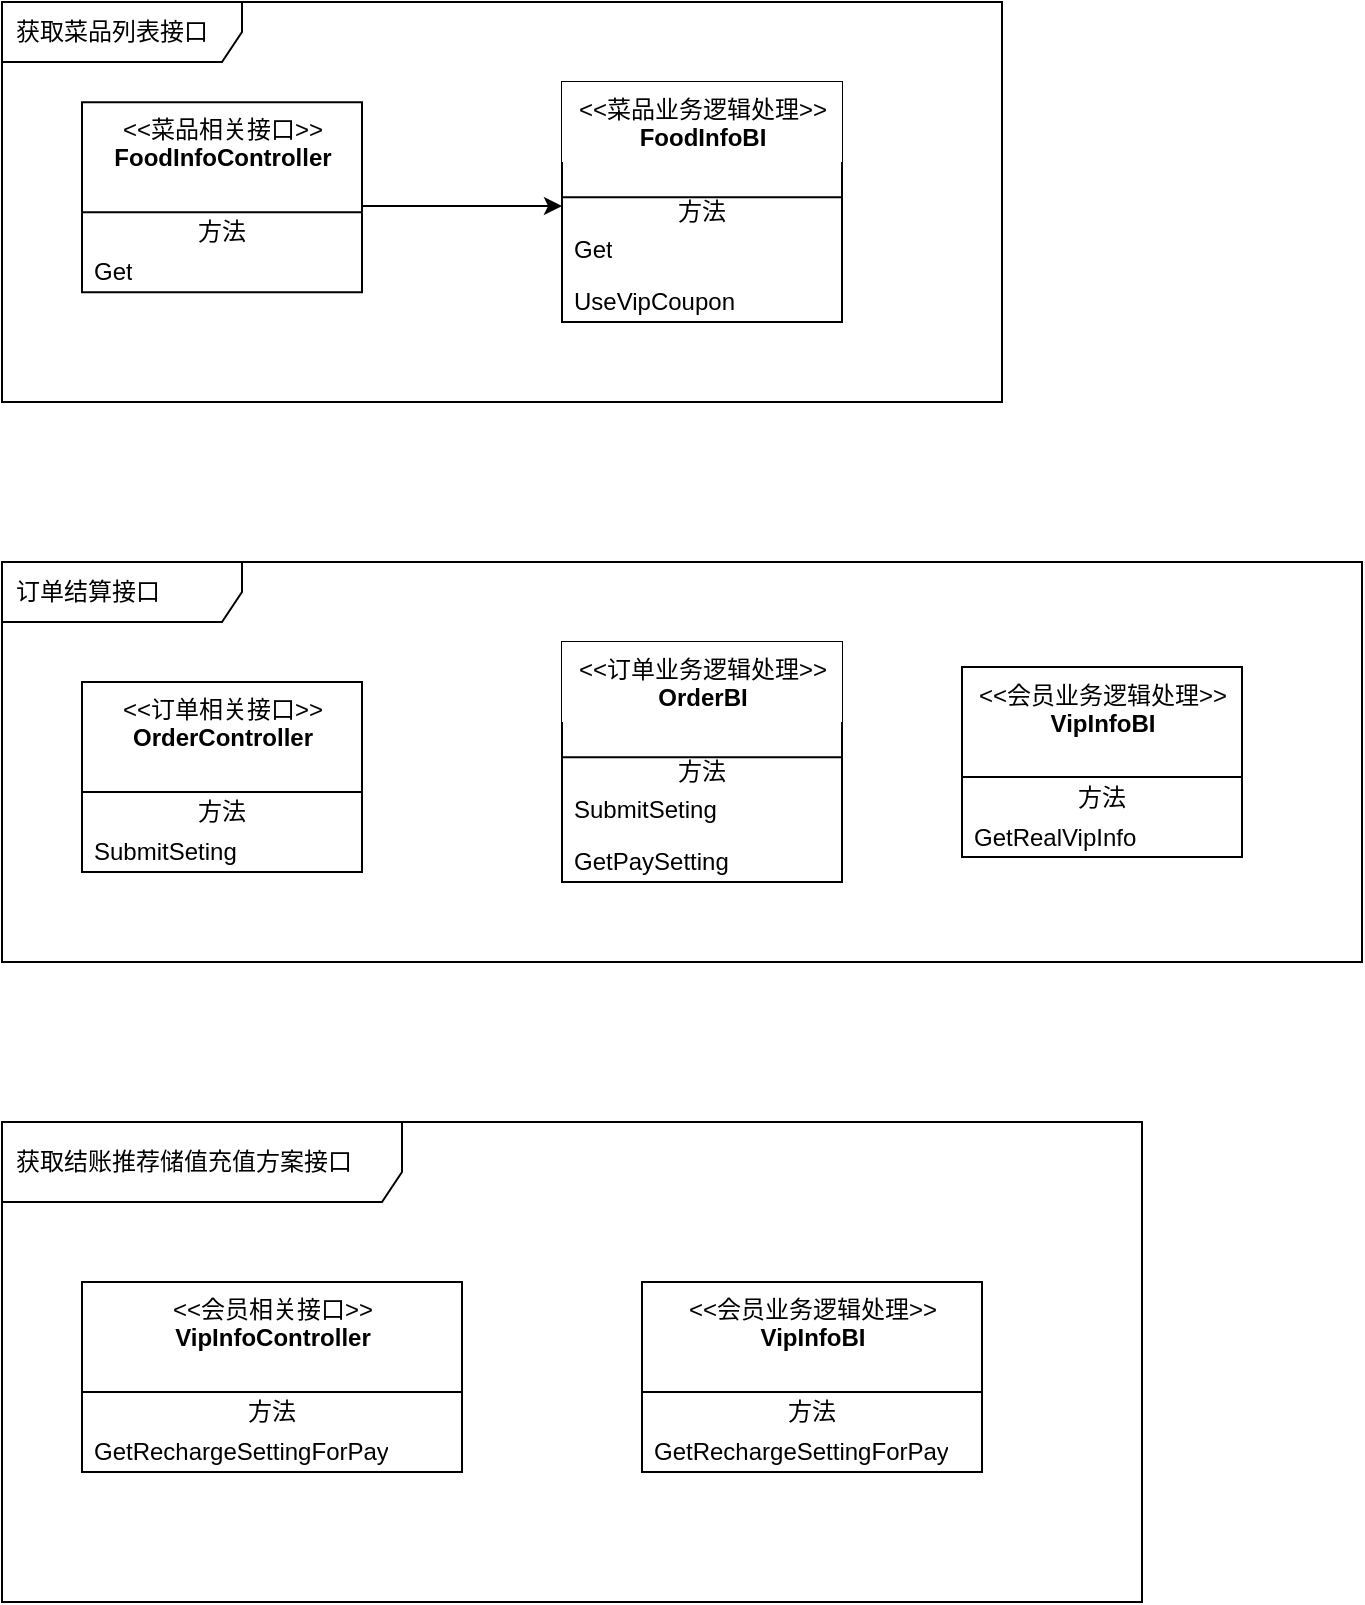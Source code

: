 <mxfile version="14.8.6" type="github">
  <diagram id="C5RBs43oDa-KdzZeNtuy" name="Page-1">
    <mxGraphModel dx="1422" dy="794" grid="1" gridSize="10" guides="1" tooltips="1" connect="1" arrows="1" fold="1" page="1" pageScale="1" pageWidth="827" pageHeight="1169" math="0" shadow="0">
      <root>
        <mxCell id="WIyWlLk6GJQsqaUBKTNV-0" />
        <mxCell id="WIyWlLk6GJQsqaUBKTNV-1" parent="WIyWlLk6GJQsqaUBKTNV-0" />
        <mxCell id="lAEpqJi91AwWo8hl3ahP-0" value="获取菜品列表接口" style="shape=umlFrame;whiteSpace=wrap;html=1;width=120;height=30;boundedLbl=1;verticalAlign=middle;align=left;spacingLeft=5;" vertex="1" parent="WIyWlLk6GJQsqaUBKTNV-1">
          <mxGeometry x="40" y="40" width="500" height="200" as="geometry" />
        </mxCell>
        <mxCell id="lAEpqJi91AwWo8hl3ahP-22" value="" style="edgeStyle=orthogonalEdgeStyle;rounded=0;orthogonalLoop=1;jettySize=auto;html=1;" edge="1" parent="WIyWlLk6GJQsqaUBKTNV-1" source="lAEpqJi91AwWo8hl3ahP-1" target="lAEpqJi91AwWo8hl3ahP-18">
          <mxGeometry relative="1" as="geometry">
            <Array as="points">
              <mxPoint x="270" y="142" />
              <mxPoint x="270" y="142" />
            </Array>
          </mxGeometry>
        </mxCell>
        <mxCell id="lAEpqJi91AwWo8hl3ahP-1" value="&amp;lt;&amp;lt;菜品相关接口&amp;gt;&amp;gt;&lt;br&gt;&lt;b&gt;FoodInfoController&lt;/b&gt;" style="swimlane;fontStyle=0;align=center;verticalAlign=top;childLayout=stackLayout;horizontal=1;startSize=55;horizontalStack=0;resizeParent=1;resizeParentMax=0;resizeLast=0;collapsible=0;marginBottom=0;html=1;" vertex="1" parent="WIyWlLk6GJQsqaUBKTNV-1">
          <mxGeometry x="80" y="90.1" width="140" height="95" as="geometry" />
        </mxCell>
        <mxCell id="lAEpqJi91AwWo8hl3ahP-7" value="方法" style="text;html=1;strokeColor=none;fillColor=none;align=center;verticalAlign=middle;spacingLeft=4;spacingRight=4;overflow=hidden;rotatable=0;points=[[0,0.5],[1,0.5]];portConstraint=eastwest;" vertex="1" parent="lAEpqJi91AwWo8hl3ahP-1">
          <mxGeometry y="55" width="140" height="20" as="geometry" />
        </mxCell>
        <mxCell id="lAEpqJi91AwWo8hl3ahP-8" value="Get" style="text;html=1;strokeColor=none;fillColor=none;align=left;verticalAlign=middle;spacingLeft=4;spacingRight=4;overflow=hidden;rotatable=0;points=[[0,0.5],[1,0.5]];portConstraint=eastwest;" vertex="1" parent="lAEpqJi91AwWo8hl3ahP-1">
          <mxGeometry y="75" width="140" height="20" as="geometry" />
        </mxCell>
        <mxCell id="lAEpqJi91AwWo8hl3ahP-20" value="" style="group;fillColor=#ffffff;strokeColor=#000000;" vertex="1" connectable="0" parent="WIyWlLk6GJQsqaUBKTNV-1">
          <mxGeometry x="320" y="80" width="140" height="120" as="geometry" />
        </mxCell>
        <mxCell id="lAEpqJi91AwWo8hl3ahP-16" value="" style="group;" vertex="1" connectable="0" parent="lAEpqJi91AwWo8hl3ahP-20">
          <mxGeometry y="9.6" width="140" height="110.4" as="geometry" />
        </mxCell>
        <mxCell id="lAEpqJi91AwWo8hl3ahP-11" value="Get" style="text;html=1;strokeColor=none;fillColor=none;align=left;verticalAlign=middle;spacingLeft=4;spacingRight=4;overflow=hidden;rotatable=0;points=[[0,0.5],[1,0.5]];portConstraint=eastwest;" vertex="1" parent="lAEpqJi91AwWo8hl3ahP-16">
          <mxGeometry y="64.8" width="140" height="19.2" as="geometry" />
        </mxCell>
        <mxCell id="lAEpqJi91AwWo8hl3ahP-15" value="UseVipCoupon" style="text;html=1;strokeColor=none;fillColor=none;align=left;verticalAlign=middle;spacingLeft=4;spacingRight=4;overflow=hidden;rotatable=0;points=[[0,0.5],[1,0.5]];portConstraint=eastwest;" vertex="1" parent="lAEpqJi91AwWo8hl3ahP-16">
          <mxGeometry y="91.2" width="140" height="19.2" as="geometry" />
        </mxCell>
        <mxCell id="lAEpqJi91AwWo8hl3ahP-10" value="方法" style="text;html=1;align=center;verticalAlign=middle;spacingLeft=4;spacingRight=4;overflow=hidden;rotatable=0;points=[[0,0.5],[1,0.5]];portConstraint=eastwest;" vertex="1" parent="lAEpqJi91AwWo8hl3ahP-16">
          <mxGeometry y="45.6" width="140" height="19.2" as="geometry" />
        </mxCell>
        <mxCell id="lAEpqJi91AwWo8hl3ahP-9" value="&amp;lt;&amp;lt;菜品业务逻辑处理&amp;gt;&amp;gt;&lt;br&gt;&lt;b&gt;FoodInfoBI&lt;/b&gt;" style="swimlane;fontStyle=0;align=center;verticalAlign=top;childLayout=stackLayout;horizontal=1;startSize=40;horizontalStack=0;resizeParent=1;resizeParentMax=0;resizeLast=0;collapsible=0;marginBottom=0;html=1;swimlaneLine=1;strokeColor=none;" vertex="1" parent="lAEpqJi91AwWo8hl3ahP-20">
          <mxGeometry width="140" height="48" as="geometry" />
        </mxCell>
        <mxCell id="lAEpqJi91AwWo8hl3ahP-18" value="" style="line;strokeWidth=1;html=1;fillColor=none;" vertex="1" parent="lAEpqJi91AwWo8hl3ahP-20">
          <mxGeometry y="52.8" width="140" height="9.6" as="geometry" />
        </mxCell>
        <mxCell id="lAEpqJi91AwWo8hl3ahP-25" value="订单结算接口" style="shape=umlFrame;whiteSpace=wrap;html=1;width=120;height=30;boundedLbl=1;verticalAlign=middle;align=left;spacingLeft=5;" vertex="1" parent="WIyWlLk6GJQsqaUBKTNV-1">
          <mxGeometry x="40" y="320" width="680" height="200" as="geometry" />
        </mxCell>
        <mxCell id="lAEpqJi91AwWo8hl3ahP-26" value="&lt;span&gt;获取结账推荐储值充值方案&lt;/span&gt;接口" style="shape=umlFrame;whiteSpace=wrap;html=1;width=200;height=40;boundedLbl=1;verticalAlign=middle;align=left;spacingLeft=5;" vertex="1" parent="WIyWlLk6GJQsqaUBKTNV-1">
          <mxGeometry x="40" y="600" width="570" height="240" as="geometry" />
        </mxCell>
        <mxCell id="lAEpqJi91AwWo8hl3ahP-27" value="&amp;lt;&amp;lt;订单相关接口&amp;gt;&amp;gt;&lt;br&gt;&lt;b&gt;OrderController&lt;/b&gt;" style="swimlane;fontStyle=0;align=center;verticalAlign=top;childLayout=stackLayout;horizontal=1;startSize=55;horizontalStack=0;resizeParent=1;resizeParentMax=0;resizeLast=0;collapsible=0;marginBottom=0;html=1;" vertex="1" parent="WIyWlLk6GJQsqaUBKTNV-1">
          <mxGeometry x="80" y="380" width="140" height="95" as="geometry" />
        </mxCell>
        <mxCell id="lAEpqJi91AwWo8hl3ahP-28" value="方法" style="text;html=1;strokeColor=none;fillColor=none;align=center;verticalAlign=middle;spacingLeft=4;spacingRight=4;overflow=hidden;rotatable=0;points=[[0,0.5],[1,0.5]];portConstraint=eastwest;" vertex="1" parent="lAEpqJi91AwWo8hl3ahP-27">
          <mxGeometry y="55" width="140" height="20" as="geometry" />
        </mxCell>
        <mxCell id="lAEpqJi91AwWo8hl3ahP-29" value="SubmitSeting" style="text;html=1;strokeColor=none;fillColor=none;align=left;verticalAlign=middle;spacingLeft=4;spacingRight=4;overflow=hidden;rotatable=0;points=[[0,0.5],[1,0.5]];portConstraint=eastwest;" vertex="1" parent="lAEpqJi91AwWo8hl3ahP-27">
          <mxGeometry y="75" width="140" height="20" as="geometry" />
        </mxCell>
        <mxCell id="lAEpqJi91AwWo8hl3ahP-30" value="" style="group;fillColor=#ffffff;strokeColor=#000000;" vertex="1" connectable="0" parent="WIyWlLk6GJQsqaUBKTNV-1">
          <mxGeometry x="320" y="360" width="140" height="120" as="geometry" />
        </mxCell>
        <mxCell id="lAEpqJi91AwWo8hl3ahP-31" value="" style="group;" vertex="1" connectable="0" parent="lAEpqJi91AwWo8hl3ahP-30">
          <mxGeometry y="9.6" width="140" height="110.4" as="geometry" />
        </mxCell>
        <mxCell id="lAEpqJi91AwWo8hl3ahP-32" value="SubmitSeting" style="text;html=1;strokeColor=none;fillColor=none;align=left;verticalAlign=middle;spacingLeft=4;spacingRight=4;overflow=hidden;rotatable=0;points=[[0,0.5],[1,0.5]];portConstraint=eastwest;" vertex="1" parent="lAEpqJi91AwWo8hl3ahP-31">
          <mxGeometry y="64.8" width="140" height="19.2" as="geometry" />
        </mxCell>
        <mxCell id="lAEpqJi91AwWo8hl3ahP-33" value="GetPaySetting" style="text;html=1;strokeColor=none;fillColor=none;align=left;verticalAlign=middle;spacingLeft=4;spacingRight=4;overflow=hidden;rotatable=0;points=[[0,0.5],[1,0.5]];portConstraint=eastwest;" vertex="1" parent="lAEpqJi91AwWo8hl3ahP-31">
          <mxGeometry y="91.2" width="140" height="19.2" as="geometry" />
        </mxCell>
        <mxCell id="lAEpqJi91AwWo8hl3ahP-34" value="方法" style="text;html=1;align=center;verticalAlign=middle;spacingLeft=4;spacingRight=4;overflow=hidden;rotatable=0;points=[[0,0.5],[1,0.5]];portConstraint=eastwest;" vertex="1" parent="lAEpqJi91AwWo8hl3ahP-31">
          <mxGeometry y="45.6" width="140" height="19.2" as="geometry" />
        </mxCell>
        <mxCell id="lAEpqJi91AwWo8hl3ahP-35" value="&amp;lt;&amp;lt;订单业务逻辑处理&amp;gt;&amp;gt;&lt;br&gt;&lt;b&gt;OrderBI&lt;/b&gt;" style="swimlane;fontStyle=0;align=center;verticalAlign=top;childLayout=stackLayout;horizontal=1;startSize=40;horizontalStack=0;resizeParent=1;resizeParentMax=0;resizeLast=0;collapsible=0;marginBottom=0;html=1;swimlaneLine=1;strokeColor=none;" vertex="1" parent="lAEpqJi91AwWo8hl3ahP-30">
          <mxGeometry width="140" height="48" as="geometry" />
        </mxCell>
        <mxCell id="lAEpqJi91AwWo8hl3ahP-36" value="" style="line;strokeWidth=1;html=1;fillColor=none;" vertex="1" parent="lAEpqJi91AwWo8hl3ahP-30">
          <mxGeometry y="52.8" width="140" height="9.6" as="geometry" />
        </mxCell>
        <mxCell id="lAEpqJi91AwWo8hl3ahP-37" value="&amp;lt;&amp;lt;会员业务逻辑处理&amp;gt;&amp;gt;&lt;br&gt;&lt;b&gt;VipInfoBI&lt;/b&gt;" style="swimlane;fontStyle=0;align=center;verticalAlign=top;childLayout=stackLayout;horizontal=1;startSize=55;horizontalStack=0;resizeParent=1;resizeParentMax=0;resizeLast=0;collapsible=0;marginBottom=0;html=1;" vertex="1" parent="WIyWlLk6GJQsqaUBKTNV-1">
          <mxGeometry x="520" y="372.5" width="140" height="95" as="geometry" />
        </mxCell>
        <mxCell id="lAEpqJi91AwWo8hl3ahP-38" value="方法" style="text;html=1;strokeColor=none;fillColor=none;align=center;verticalAlign=middle;spacingLeft=4;spacingRight=4;overflow=hidden;rotatable=0;points=[[0,0.5],[1,0.5]];portConstraint=eastwest;" vertex="1" parent="lAEpqJi91AwWo8hl3ahP-37">
          <mxGeometry y="55" width="140" height="20" as="geometry" />
        </mxCell>
        <mxCell id="lAEpqJi91AwWo8hl3ahP-39" value="GetRealVipInfo" style="text;html=1;strokeColor=none;fillColor=none;align=left;verticalAlign=middle;spacingLeft=4;spacingRight=4;overflow=hidden;rotatable=0;points=[[0,0.5],[1,0.5]];portConstraint=eastwest;" vertex="1" parent="lAEpqJi91AwWo8hl3ahP-37">
          <mxGeometry y="75" width="140" height="20" as="geometry" />
        </mxCell>
        <mxCell id="lAEpqJi91AwWo8hl3ahP-40" value="&amp;lt;&amp;lt;会员相关接口&amp;gt;&amp;gt;&lt;br&gt;&lt;b&gt;VipInfoController&lt;/b&gt;" style="swimlane;fontStyle=0;align=center;verticalAlign=top;childLayout=stackLayout;horizontal=1;startSize=55;horizontalStack=0;resizeParent=1;resizeParentMax=0;resizeLast=0;collapsible=0;marginBottom=0;html=1;" vertex="1" parent="WIyWlLk6GJQsqaUBKTNV-1">
          <mxGeometry x="80" y="680" width="190" height="95" as="geometry" />
        </mxCell>
        <mxCell id="lAEpqJi91AwWo8hl3ahP-41" value="方法" style="text;html=1;strokeColor=none;fillColor=none;align=center;verticalAlign=middle;spacingLeft=4;spacingRight=4;overflow=hidden;rotatable=0;points=[[0,0.5],[1,0.5]];portConstraint=eastwest;" vertex="1" parent="lAEpqJi91AwWo8hl3ahP-40">
          <mxGeometry y="55" width="190" height="20" as="geometry" />
        </mxCell>
        <mxCell id="lAEpqJi91AwWo8hl3ahP-42" value="GetRechargeSettingForPay" style="text;html=1;strokeColor=none;fillColor=none;align=left;verticalAlign=middle;spacingLeft=4;spacingRight=4;overflow=hidden;rotatable=0;points=[[0,0.5],[1,0.5]];portConstraint=eastwest;" vertex="1" parent="lAEpqJi91AwWo8hl3ahP-40">
          <mxGeometry y="75" width="190" height="20" as="geometry" />
        </mxCell>
        <mxCell id="lAEpqJi91AwWo8hl3ahP-43" value="&amp;lt;&amp;lt;会员业务逻辑处理&amp;gt;&amp;gt;&lt;br&gt;&lt;b&gt;VipInfoBI&lt;/b&gt;" style="swimlane;fontStyle=0;align=center;verticalAlign=top;childLayout=stackLayout;horizontal=1;startSize=55;horizontalStack=0;resizeParent=1;resizeParentMax=0;resizeLast=0;collapsible=0;marginBottom=0;html=1;" vertex="1" parent="WIyWlLk6GJQsqaUBKTNV-1">
          <mxGeometry x="360" y="680" width="170" height="95" as="geometry" />
        </mxCell>
        <mxCell id="lAEpqJi91AwWo8hl3ahP-44" value="方法" style="text;html=1;strokeColor=none;fillColor=none;align=center;verticalAlign=middle;spacingLeft=4;spacingRight=4;overflow=hidden;rotatable=0;points=[[0,0.5],[1,0.5]];portConstraint=eastwest;" vertex="1" parent="lAEpqJi91AwWo8hl3ahP-43">
          <mxGeometry y="55" width="170" height="20" as="geometry" />
        </mxCell>
        <mxCell id="lAEpqJi91AwWo8hl3ahP-45" value="GetRechargeSettingForPay" style="text;html=1;strokeColor=none;fillColor=none;align=left;verticalAlign=middle;spacingLeft=4;spacingRight=4;overflow=hidden;rotatable=0;points=[[0,0.5],[1,0.5]];portConstraint=eastwest;" vertex="1" parent="lAEpqJi91AwWo8hl3ahP-43">
          <mxGeometry y="75" width="170" height="20" as="geometry" />
        </mxCell>
      </root>
    </mxGraphModel>
  </diagram>
</mxfile>
